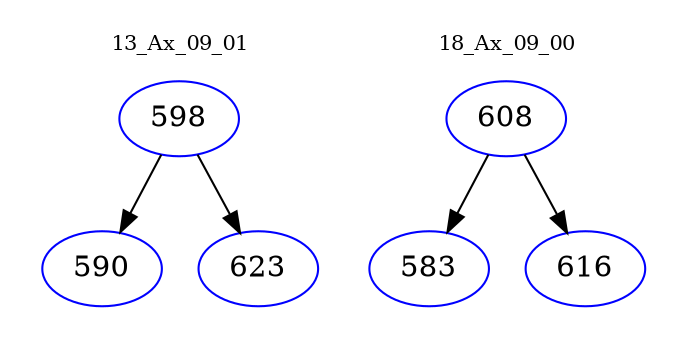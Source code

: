 digraph{
subgraph cluster_0 {
color = white
label = "13_Ax_09_01";
fontsize=10;
T0_598 [label="598", color="blue"]
T0_598 -> T0_590 [color="black"]
T0_590 [label="590", color="blue"]
T0_598 -> T0_623 [color="black"]
T0_623 [label="623", color="blue"]
}
subgraph cluster_1 {
color = white
label = "18_Ax_09_00";
fontsize=10;
T1_608 [label="608", color="blue"]
T1_608 -> T1_583 [color="black"]
T1_583 [label="583", color="blue"]
T1_608 -> T1_616 [color="black"]
T1_616 [label="616", color="blue"]
}
}

